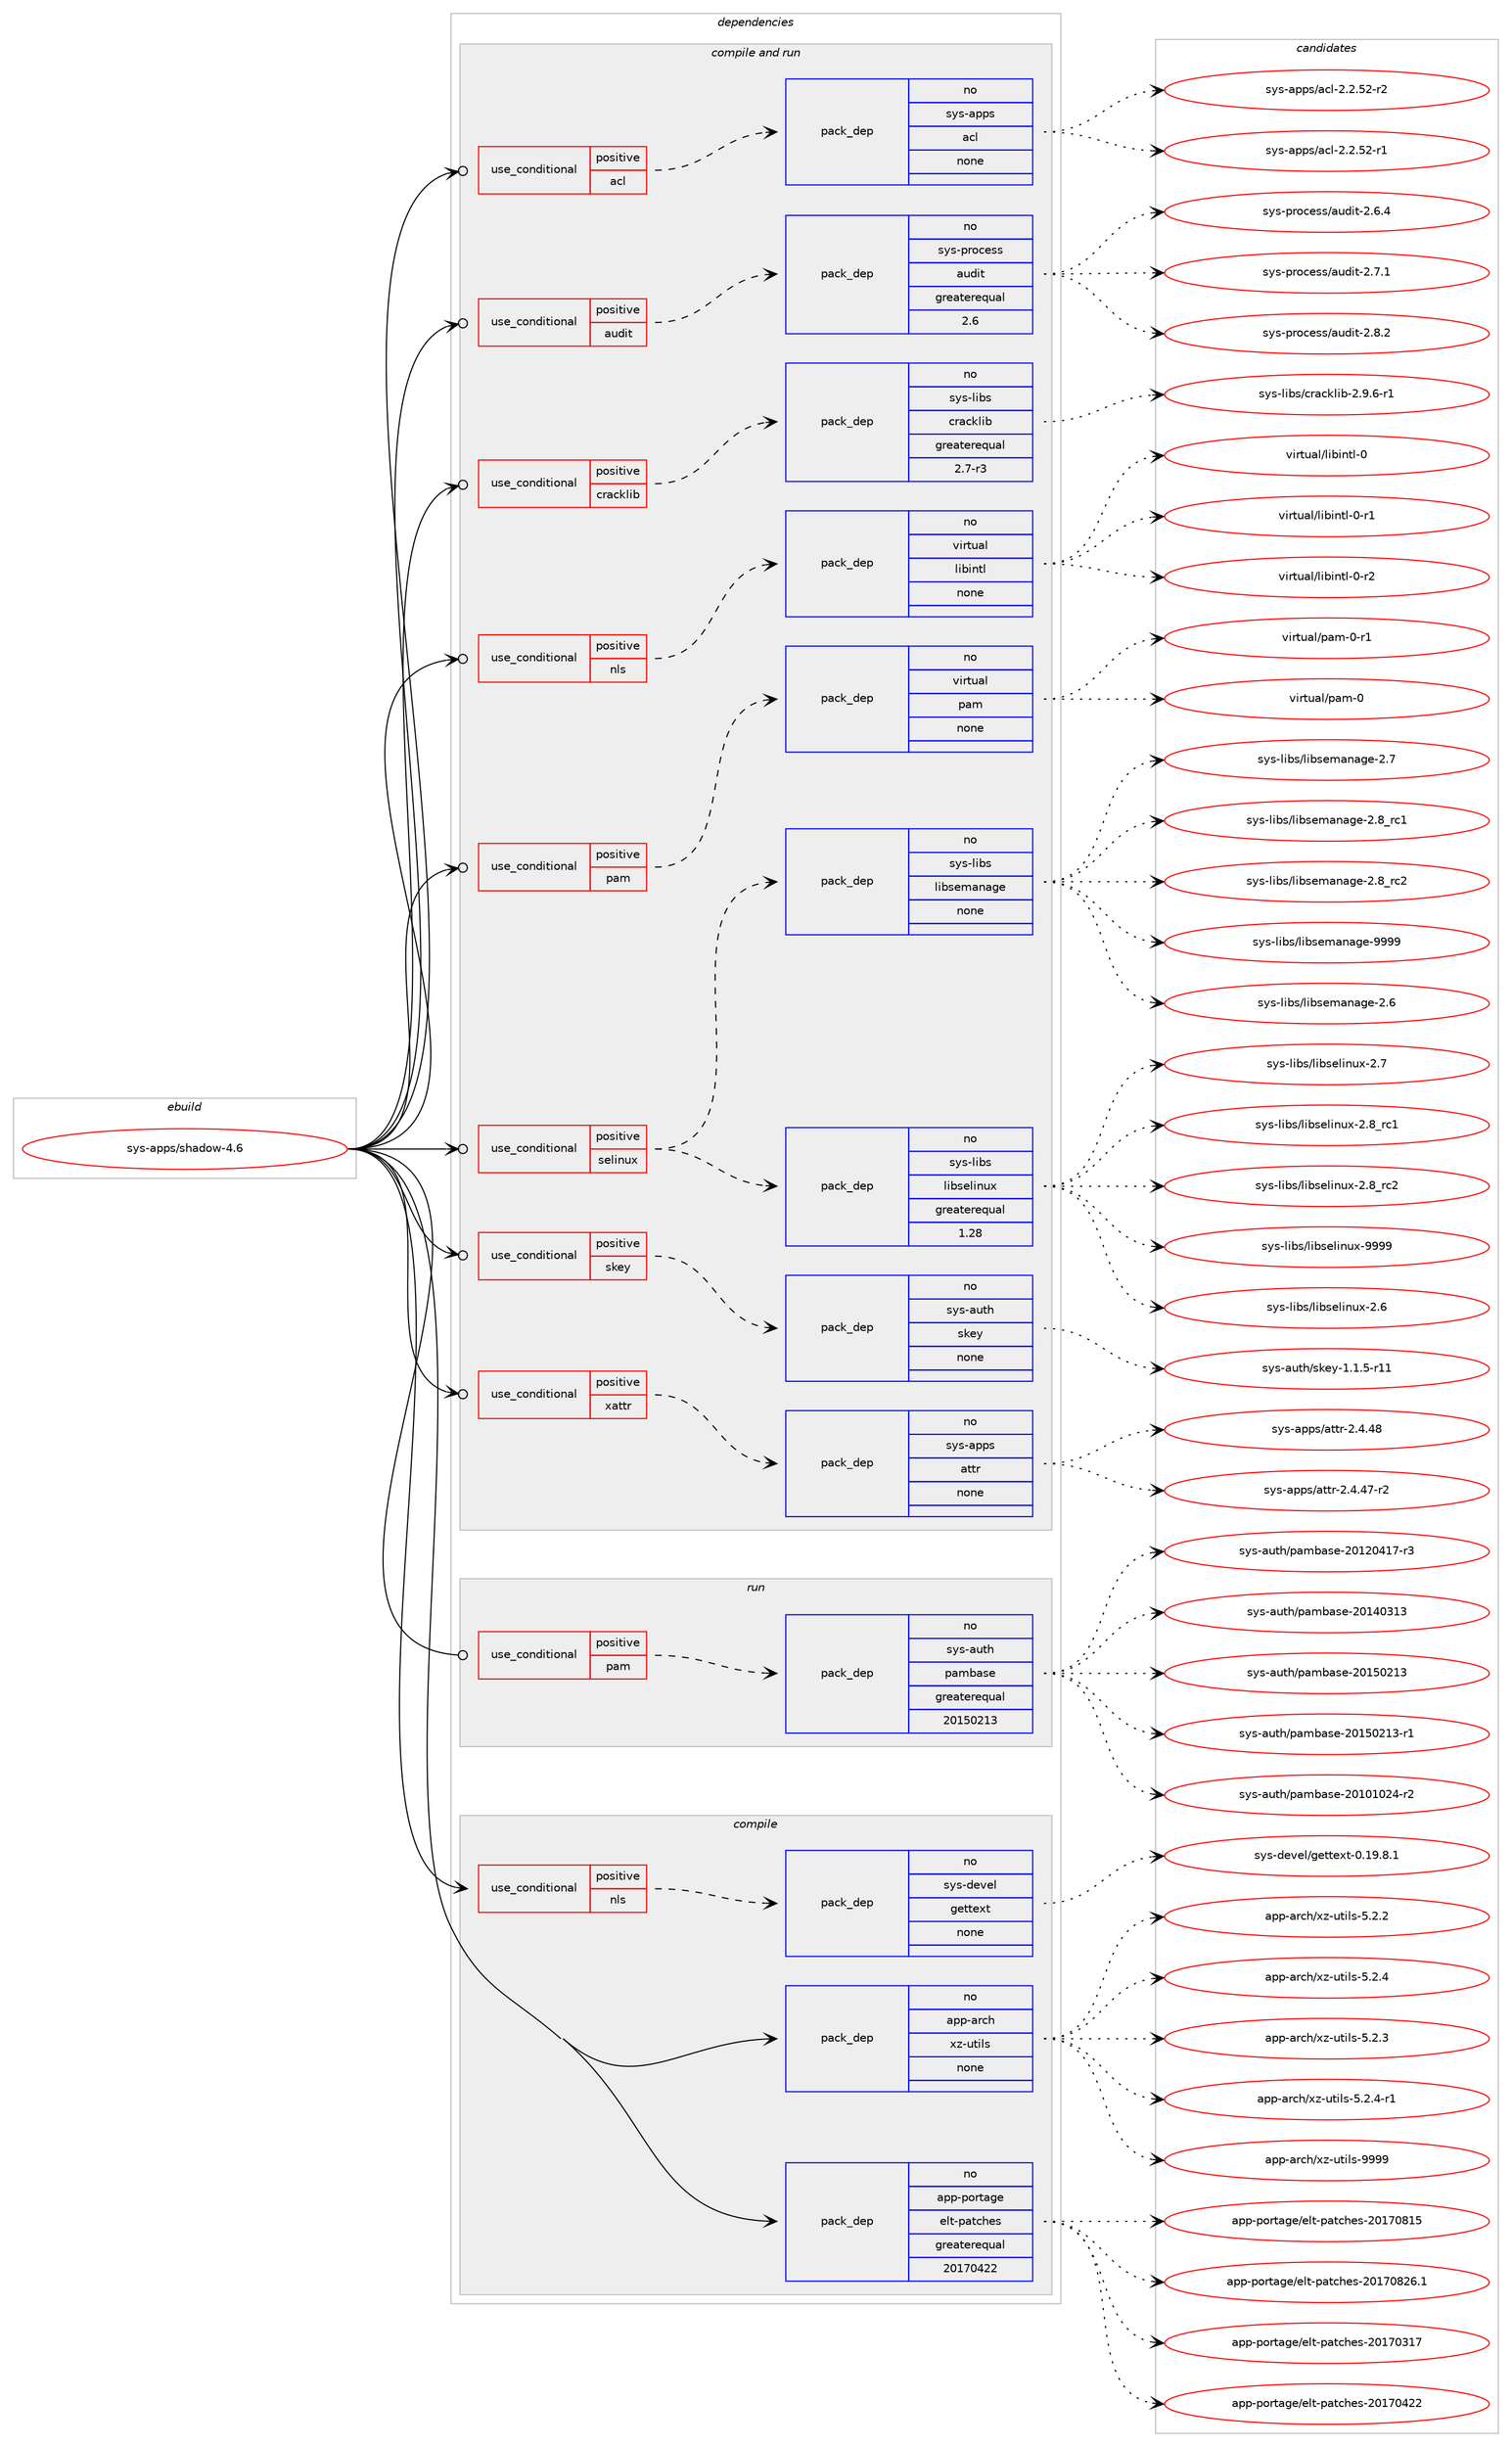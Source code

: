 digraph prolog {

# *************
# Graph options
# *************

newrank=true;
concentrate=true;
compound=true;
graph [rankdir=LR,fontname=Helvetica,fontsize=10,ranksep=1.5];#, ranksep=2.5, nodesep=0.2];
edge  [arrowhead=vee];
node  [fontname=Helvetica,fontsize=10];

# **********
# The ebuild
# **********

subgraph cluster_leftcol {
color=gray;
rank=same;
label=<<i>ebuild</i>>;
id [label="sys-apps/shadow-4.6", color=red, width=4, href="../sys-apps/shadow-4.6.svg"];
}

# ****************
# The dependencies
# ****************

subgraph cluster_midcol {
color=gray;
label=<<i>dependencies</i>>;
subgraph cluster_compile {
fillcolor="#eeeeee";
style=filled;
label=<<i>compile</i>>;
subgraph cond440 {
dependency6729 [label=<<TABLE BORDER="0" CELLBORDER="1" CELLSPACING="0" CELLPADDING="4"><TR><TD ROWSPAN="3" CELLPADDING="10">use_conditional</TD></TR><TR><TD>positive</TD></TR><TR><TD>nls</TD></TR></TABLE>>, shape=none, color=red];
subgraph pack6268 {
dependency6730 [label=<<TABLE BORDER="0" CELLBORDER="1" CELLSPACING="0" CELLPADDING="4" WIDTH="220"><TR><TD ROWSPAN="6" CELLPADDING="30">pack_dep</TD></TR><TR><TD WIDTH="110">no</TD></TR><TR><TD>sys-devel</TD></TR><TR><TD>gettext</TD></TR><TR><TD>none</TD></TR><TR><TD></TD></TR></TABLE>>, shape=none, color=blue];
}
dependency6729:e -> dependency6730:w [weight=20,style="dashed",arrowhead="vee"];
}
id:e -> dependency6729:w [weight=20,style="solid",arrowhead="vee"];
subgraph pack6269 {
dependency6731 [label=<<TABLE BORDER="0" CELLBORDER="1" CELLSPACING="0" CELLPADDING="4" WIDTH="220"><TR><TD ROWSPAN="6" CELLPADDING="30">pack_dep</TD></TR><TR><TD WIDTH="110">no</TD></TR><TR><TD>app-arch</TD></TR><TR><TD>xz-utils</TD></TR><TR><TD>none</TD></TR><TR><TD></TD></TR></TABLE>>, shape=none, color=blue];
}
id:e -> dependency6731:w [weight=20,style="solid",arrowhead="vee"];
subgraph pack6270 {
dependency6732 [label=<<TABLE BORDER="0" CELLBORDER="1" CELLSPACING="0" CELLPADDING="4" WIDTH="220"><TR><TD ROWSPAN="6" CELLPADDING="30">pack_dep</TD></TR><TR><TD WIDTH="110">no</TD></TR><TR><TD>app-portage</TD></TR><TR><TD>elt-patches</TD></TR><TR><TD>greaterequal</TD></TR><TR><TD>20170422</TD></TR></TABLE>>, shape=none, color=blue];
}
id:e -> dependency6732:w [weight=20,style="solid",arrowhead="vee"];
}
subgraph cluster_compileandrun {
fillcolor="#eeeeee";
style=filled;
label=<<i>compile and run</i>>;
subgraph cond441 {
dependency6733 [label=<<TABLE BORDER="0" CELLBORDER="1" CELLSPACING="0" CELLPADDING="4"><TR><TD ROWSPAN="3" CELLPADDING="10">use_conditional</TD></TR><TR><TD>positive</TD></TR><TR><TD>acl</TD></TR></TABLE>>, shape=none, color=red];
subgraph pack6271 {
dependency6734 [label=<<TABLE BORDER="0" CELLBORDER="1" CELLSPACING="0" CELLPADDING="4" WIDTH="220"><TR><TD ROWSPAN="6" CELLPADDING="30">pack_dep</TD></TR><TR><TD WIDTH="110">no</TD></TR><TR><TD>sys-apps</TD></TR><TR><TD>acl</TD></TR><TR><TD>none</TD></TR><TR><TD></TD></TR></TABLE>>, shape=none, color=blue];
}
dependency6733:e -> dependency6734:w [weight=20,style="dashed",arrowhead="vee"];
}
id:e -> dependency6733:w [weight=20,style="solid",arrowhead="odotvee"];
subgraph cond442 {
dependency6735 [label=<<TABLE BORDER="0" CELLBORDER="1" CELLSPACING="0" CELLPADDING="4"><TR><TD ROWSPAN="3" CELLPADDING="10">use_conditional</TD></TR><TR><TD>positive</TD></TR><TR><TD>audit</TD></TR></TABLE>>, shape=none, color=red];
subgraph pack6272 {
dependency6736 [label=<<TABLE BORDER="0" CELLBORDER="1" CELLSPACING="0" CELLPADDING="4" WIDTH="220"><TR><TD ROWSPAN="6" CELLPADDING="30">pack_dep</TD></TR><TR><TD WIDTH="110">no</TD></TR><TR><TD>sys-process</TD></TR><TR><TD>audit</TD></TR><TR><TD>greaterequal</TD></TR><TR><TD>2.6</TD></TR></TABLE>>, shape=none, color=blue];
}
dependency6735:e -> dependency6736:w [weight=20,style="dashed",arrowhead="vee"];
}
id:e -> dependency6735:w [weight=20,style="solid",arrowhead="odotvee"];
subgraph cond443 {
dependency6737 [label=<<TABLE BORDER="0" CELLBORDER="1" CELLSPACING="0" CELLPADDING="4"><TR><TD ROWSPAN="3" CELLPADDING="10">use_conditional</TD></TR><TR><TD>positive</TD></TR><TR><TD>cracklib</TD></TR></TABLE>>, shape=none, color=red];
subgraph pack6273 {
dependency6738 [label=<<TABLE BORDER="0" CELLBORDER="1" CELLSPACING="0" CELLPADDING="4" WIDTH="220"><TR><TD ROWSPAN="6" CELLPADDING="30">pack_dep</TD></TR><TR><TD WIDTH="110">no</TD></TR><TR><TD>sys-libs</TD></TR><TR><TD>cracklib</TD></TR><TR><TD>greaterequal</TD></TR><TR><TD>2.7-r3</TD></TR></TABLE>>, shape=none, color=blue];
}
dependency6737:e -> dependency6738:w [weight=20,style="dashed",arrowhead="vee"];
}
id:e -> dependency6737:w [weight=20,style="solid",arrowhead="odotvee"];
subgraph cond444 {
dependency6739 [label=<<TABLE BORDER="0" CELLBORDER="1" CELLSPACING="0" CELLPADDING="4"><TR><TD ROWSPAN="3" CELLPADDING="10">use_conditional</TD></TR><TR><TD>positive</TD></TR><TR><TD>nls</TD></TR></TABLE>>, shape=none, color=red];
subgraph pack6274 {
dependency6740 [label=<<TABLE BORDER="0" CELLBORDER="1" CELLSPACING="0" CELLPADDING="4" WIDTH="220"><TR><TD ROWSPAN="6" CELLPADDING="30">pack_dep</TD></TR><TR><TD WIDTH="110">no</TD></TR><TR><TD>virtual</TD></TR><TR><TD>libintl</TD></TR><TR><TD>none</TD></TR><TR><TD></TD></TR></TABLE>>, shape=none, color=blue];
}
dependency6739:e -> dependency6740:w [weight=20,style="dashed",arrowhead="vee"];
}
id:e -> dependency6739:w [weight=20,style="solid",arrowhead="odotvee"];
subgraph cond445 {
dependency6741 [label=<<TABLE BORDER="0" CELLBORDER="1" CELLSPACING="0" CELLPADDING="4"><TR><TD ROWSPAN="3" CELLPADDING="10">use_conditional</TD></TR><TR><TD>positive</TD></TR><TR><TD>pam</TD></TR></TABLE>>, shape=none, color=red];
subgraph pack6275 {
dependency6742 [label=<<TABLE BORDER="0" CELLBORDER="1" CELLSPACING="0" CELLPADDING="4" WIDTH="220"><TR><TD ROWSPAN="6" CELLPADDING="30">pack_dep</TD></TR><TR><TD WIDTH="110">no</TD></TR><TR><TD>virtual</TD></TR><TR><TD>pam</TD></TR><TR><TD>none</TD></TR><TR><TD></TD></TR></TABLE>>, shape=none, color=blue];
}
dependency6741:e -> dependency6742:w [weight=20,style="dashed",arrowhead="vee"];
}
id:e -> dependency6741:w [weight=20,style="solid",arrowhead="odotvee"];
subgraph cond446 {
dependency6743 [label=<<TABLE BORDER="0" CELLBORDER="1" CELLSPACING="0" CELLPADDING="4"><TR><TD ROWSPAN="3" CELLPADDING="10">use_conditional</TD></TR><TR><TD>positive</TD></TR><TR><TD>selinux</TD></TR></TABLE>>, shape=none, color=red];
subgraph pack6276 {
dependency6744 [label=<<TABLE BORDER="0" CELLBORDER="1" CELLSPACING="0" CELLPADDING="4" WIDTH="220"><TR><TD ROWSPAN="6" CELLPADDING="30">pack_dep</TD></TR><TR><TD WIDTH="110">no</TD></TR><TR><TD>sys-libs</TD></TR><TR><TD>libselinux</TD></TR><TR><TD>greaterequal</TD></TR><TR><TD>1.28</TD></TR></TABLE>>, shape=none, color=blue];
}
dependency6743:e -> dependency6744:w [weight=20,style="dashed",arrowhead="vee"];
subgraph pack6277 {
dependency6745 [label=<<TABLE BORDER="0" CELLBORDER="1" CELLSPACING="0" CELLPADDING="4" WIDTH="220"><TR><TD ROWSPAN="6" CELLPADDING="30">pack_dep</TD></TR><TR><TD WIDTH="110">no</TD></TR><TR><TD>sys-libs</TD></TR><TR><TD>libsemanage</TD></TR><TR><TD>none</TD></TR><TR><TD></TD></TR></TABLE>>, shape=none, color=blue];
}
dependency6743:e -> dependency6745:w [weight=20,style="dashed",arrowhead="vee"];
}
id:e -> dependency6743:w [weight=20,style="solid",arrowhead="odotvee"];
subgraph cond447 {
dependency6746 [label=<<TABLE BORDER="0" CELLBORDER="1" CELLSPACING="0" CELLPADDING="4"><TR><TD ROWSPAN="3" CELLPADDING="10">use_conditional</TD></TR><TR><TD>positive</TD></TR><TR><TD>skey</TD></TR></TABLE>>, shape=none, color=red];
subgraph pack6278 {
dependency6747 [label=<<TABLE BORDER="0" CELLBORDER="1" CELLSPACING="0" CELLPADDING="4" WIDTH="220"><TR><TD ROWSPAN="6" CELLPADDING="30">pack_dep</TD></TR><TR><TD WIDTH="110">no</TD></TR><TR><TD>sys-auth</TD></TR><TR><TD>skey</TD></TR><TR><TD>none</TD></TR><TR><TD></TD></TR></TABLE>>, shape=none, color=blue];
}
dependency6746:e -> dependency6747:w [weight=20,style="dashed",arrowhead="vee"];
}
id:e -> dependency6746:w [weight=20,style="solid",arrowhead="odotvee"];
subgraph cond448 {
dependency6748 [label=<<TABLE BORDER="0" CELLBORDER="1" CELLSPACING="0" CELLPADDING="4"><TR><TD ROWSPAN="3" CELLPADDING="10">use_conditional</TD></TR><TR><TD>positive</TD></TR><TR><TD>xattr</TD></TR></TABLE>>, shape=none, color=red];
subgraph pack6279 {
dependency6749 [label=<<TABLE BORDER="0" CELLBORDER="1" CELLSPACING="0" CELLPADDING="4" WIDTH="220"><TR><TD ROWSPAN="6" CELLPADDING="30">pack_dep</TD></TR><TR><TD WIDTH="110">no</TD></TR><TR><TD>sys-apps</TD></TR><TR><TD>attr</TD></TR><TR><TD>none</TD></TR><TR><TD></TD></TR></TABLE>>, shape=none, color=blue];
}
dependency6748:e -> dependency6749:w [weight=20,style="dashed",arrowhead="vee"];
}
id:e -> dependency6748:w [weight=20,style="solid",arrowhead="odotvee"];
}
subgraph cluster_run {
fillcolor="#eeeeee";
style=filled;
label=<<i>run</i>>;
subgraph cond449 {
dependency6750 [label=<<TABLE BORDER="0" CELLBORDER="1" CELLSPACING="0" CELLPADDING="4"><TR><TD ROWSPAN="3" CELLPADDING="10">use_conditional</TD></TR><TR><TD>positive</TD></TR><TR><TD>pam</TD></TR></TABLE>>, shape=none, color=red];
subgraph pack6280 {
dependency6751 [label=<<TABLE BORDER="0" CELLBORDER="1" CELLSPACING="0" CELLPADDING="4" WIDTH="220"><TR><TD ROWSPAN="6" CELLPADDING="30">pack_dep</TD></TR><TR><TD WIDTH="110">no</TD></TR><TR><TD>sys-auth</TD></TR><TR><TD>pambase</TD></TR><TR><TD>greaterequal</TD></TR><TR><TD>20150213</TD></TR></TABLE>>, shape=none, color=blue];
}
dependency6750:e -> dependency6751:w [weight=20,style="dashed",arrowhead="vee"];
}
id:e -> dependency6750:w [weight=20,style="solid",arrowhead="odot"];
}
}

# **************
# The candidates
# **************

subgraph cluster_choices {
rank=same;
color=gray;
label=<<i>candidates</i>>;

subgraph choice6268 {
color=black;
nodesep=1;
choice1151211154510010111810110847103101116116101120116454846495746564649 [label="sys-devel/gettext-0.19.8.1", color=red, width=4,href="../sys-devel/gettext-0.19.8.1.svg"];
dependency6730:e -> choice1151211154510010111810110847103101116116101120116454846495746564649:w [style=dotted,weight="100"];
}
subgraph choice6269 {
color=black;
nodesep=1;
choice971121124597114991044712012245117116105108115455346504650 [label="app-arch/xz-utils-5.2.2", color=red, width=4,href="../app-arch/xz-utils-5.2.2.svg"];
choice971121124597114991044712012245117116105108115455346504652 [label="app-arch/xz-utils-5.2.4", color=red, width=4,href="../app-arch/xz-utils-5.2.4.svg"];
choice971121124597114991044712012245117116105108115455346504651 [label="app-arch/xz-utils-5.2.3", color=red, width=4,href="../app-arch/xz-utils-5.2.3.svg"];
choice9711211245971149910447120122451171161051081154553465046524511449 [label="app-arch/xz-utils-5.2.4-r1", color=red, width=4,href="../app-arch/xz-utils-5.2.4-r1.svg"];
choice9711211245971149910447120122451171161051081154557575757 [label="app-arch/xz-utils-9999", color=red, width=4,href="../app-arch/xz-utils-9999.svg"];
dependency6731:e -> choice971121124597114991044712012245117116105108115455346504650:w [style=dotted,weight="100"];
dependency6731:e -> choice971121124597114991044712012245117116105108115455346504652:w [style=dotted,weight="100"];
dependency6731:e -> choice971121124597114991044712012245117116105108115455346504651:w [style=dotted,weight="100"];
dependency6731:e -> choice9711211245971149910447120122451171161051081154553465046524511449:w [style=dotted,weight="100"];
dependency6731:e -> choice9711211245971149910447120122451171161051081154557575757:w [style=dotted,weight="100"];
}
subgraph choice6270 {
color=black;
nodesep=1;
choice97112112451121111141169710310147101108116451129711699104101115455048495548514955 [label="app-portage/elt-patches-20170317", color=red, width=4,href="../app-portage/elt-patches-20170317.svg"];
choice97112112451121111141169710310147101108116451129711699104101115455048495548525050 [label="app-portage/elt-patches-20170422", color=red, width=4,href="../app-portage/elt-patches-20170422.svg"];
choice97112112451121111141169710310147101108116451129711699104101115455048495548564953 [label="app-portage/elt-patches-20170815", color=red, width=4,href="../app-portage/elt-patches-20170815.svg"];
choice971121124511211111411697103101471011081164511297116991041011154550484955485650544649 [label="app-portage/elt-patches-20170826.1", color=red, width=4,href="../app-portage/elt-patches-20170826.1.svg"];
dependency6732:e -> choice97112112451121111141169710310147101108116451129711699104101115455048495548514955:w [style=dotted,weight="100"];
dependency6732:e -> choice97112112451121111141169710310147101108116451129711699104101115455048495548525050:w [style=dotted,weight="100"];
dependency6732:e -> choice97112112451121111141169710310147101108116451129711699104101115455048495548564953:w [style=dotted,weight="100"];
dependency6732:e -> choice971121124511211111411697103101471011081164511297116991041011154550484955485650544649:w [style=dotted,weight="100"];
}
subgraph choice6271 {
color=black;
nodesep=1;
choice1151211154597112112115479799108455046504653504511449 [label="sys-apps/acl-2.2.52-r1", color=red, width=4,href="../sys-apps/acl-2.2.52-r1.svg"];
choice1151211154597112112115479799108455046504653504511450 [label="sys-apps/acl-2.2.52-r2", color=red, width=4,href="../sys-apps/acl-2.2.52-r2.svg"];
dependency6734:e -> choice1151211154597112112115479799108455046504653504511449:w [style=dotted,weight="100"];
dependency6734:e -> choice1151211154597112112115479799108455046504653504511450:w [style=dotted,weight="100"];
}
subgraph choice6272 {
color=black;
nodesep=1;
choice11512111545112114111991011151154797117100105116455046544652 [label="sys-process/audit-2.6.4", color=red, width=4,href="../sys-process/audit-2.6.4.svg"];
choice11512111545112114111991011151154797117100105116455046554649 [label="sys-process/audit-2.7.1", color=red, width=4,href="../sys-process/audit-2.7.1.svg"];
choice11512111545112114111991011151154797117100105116455046564650 [label="sys-process/audit-2.8.2", color=red, width=4,href="../sys-process/audit-2.8.2.svg"];
dependency6736:e -> choice11512111545112114111991011151154797117100105116455046544652:w [style=dotted,weight="100"];
dependency6736:e -> choice11512111545112114111991011151154797117100105116455046554649:w [style=dotted,weight="100"];
dependency6736:e -> choice11512111545112114111991011151154797117100105116455046564650:w [style=dotted,weight="100"];
}
subgraph choice6273 {
color=black;
nodesep=1;
choice115121115451081059811547991149799107108105984550465746544511449 [label="sys-libs/cracklib-2.9.6-r1", color=red, width=4,href="../sys-libs/cracklib-2.9.6-r1.svg"];
dependency6738:e -> choice115121115451081059811547991149799107108105984550465746544511449:w [style=dotted,weight="100"];
}
subgraph choice6274 {
color=black;
nodesep=1;
choice1181051141161179710847108105981051101161084548 [label="virtual/libintl-0", color=red, width=4,href="../virtual/libintl-0.svg"];
choice11810511411611797108471081059810511011610845484511449 [label="virtual/libintl-0-r1", color=red, width=4,href="../virtual/libintl-0-r1.svg"];
choice11810511411611797108471081059810511011610845484511450 [label="virtual/libintl-0-r2", color=red, width=4,href="../virtual/libintl-0-r2.svg"];
dependency6740:e -> choice1181051141161179710847108105981051101161084548:w [style=dotted,weight="100"];
dependency6740:e -> choice11810511411611797108471081059810511011610845484511449:w [style=dotted,weight="100"];
dependency6740:e -> choice11810511411611797108471081059810511011610845484511450:w [style=dotted,weight="100"];
}
subgraph choice6275 {
color=black;
nodesep=1;
choice1181051141161179710847112971094548 [label="virtual/pam-0", color=red, width=4,href="../virtual/pam-0.svg"];
choice11810511411611797108471129710945484511449 [label="virtual/pam-0-r1", color=red, width=4,href="../virtual/pam-0-r1.svg"];
dependency6742:e -> choice1181051141161179710847112971094548:w [style=dotted,weight="100"];
dependency6742:e -> choice11810511411611797108471129710945484511449:w [style=dotted,weight="100"];
}
subgraph choice6276 {
color=black;
nodesep=1;
choice1151211154510810598115471081059811510110810511011712045504654 [label="sys-libs/libselinux-2.6", color=red, width=4,href="../sys-libs/libselinux-2.6.svg"];
choice1151211154510810598115471081059811510110810511011712045504655 [label="sys-libs/libselinux-2.7", color=red, width=4,href="../sys-libs/libselinux-2.7.svg"];
choice1151211154510810598115471081059811510110810511011712045504656951149949 [label="sys-libs/libselinux-2.8_rc1", color=red, width=4,href="../sys-libs/libselinux-2.8_rc1.svg"];
choice1151211154510810598115471081059811510110810511011712045504656951149950 [label="sys-libs/libselinux-2.8_rc2", color=red, width=4,href="../sys-libs/libselinux-2.8_rc2.svg"];
choice115121115451081059811547108105981151011081051101171204557575757 [label="sys-libs/libselinux-9999", color=red, width=4,href="../sys-libs/libselinux-9999.svg"];
dependency6744:e -> choice1151211154510810598115471081059811510110810511011712045504654:w [style=dotted,weight="100"];
dependency6744:e -> choice1151211154510810598115471081059811510110810511011712045504655:w [style=dotted,weight="100"];
dependency6744:e -> choice1151211154510810598115471081059811510110810511011712045504656951149949:w [style=dotted,weight="100"];
dependency6744:e -> choice1151211154510810598115471081059811510110810511011712045504656951149950:w [style=dotted,weight="100"];
dependency6744:e -> choice115121115451081059811547108105981151011081051101171204557575757:w [style=dotted,weight="100"];
}
subgraph choice6277 {
color=black;
nodesep=1;
choice11512111545108105981154710810598115101109971109710310145504654 [label="sys-libs/libsemanage-2.6", color=red, width=4,href="../sys-libs/libsemanage-2.6.svg"];
choice11512111545108105981154710810598115101109971109710310145504655 [label="sys-libs/libsemanage-2.7", color=red, width=4,href="../sys-libs/libsemanage-2.7.svg"];
choice11512111545108105981154710810598115101109971109710310145504656951149949 [label="sys-libs/libsemanage-2.8_rc1", color=red, width=4,href="../sys-libs/libsemanage-2.8_rc1.svg"];
choice11512111545108105981154710810598115101109971109710310145504656951149950 [label="sys-libs/libsemanage-2.8_rc2", color=red, width=4,href="../sys-libs/libsemanage-2.8_rc2.svg"];
choice1151211154510810598115471081059811510110997110971031014557575757 [label="sys-libs/libsemanage-9999", color=red, width=4,href="../sys-libs/libsemanage-9999.svg"];
dependency6745:e -> choice11512111545108105981154710810598115101109971109710310145504654:w [style=dotted,weight="100"];
dependency6745:e -> choice11512111545108105981154710810598115101109971109710310145504655:w [style=dotted,weight="100"];
dependency6745:e -> choice11512111545108105981154710810598115101109971109710310145504656951149949:w [style=dotted,weight="100"];
dependency6745:e -> choice11512111545108105981154710810598115101109971109710310145504656951149950:w [style=dotted,weight="100"];
dependency6745:e -> choice1151211154510810598115471081059811510110997110971031014557575757:w [style=dotted,weight="100"];
}
subgraph choice6278 {
color=black;
nodesep=1;
choice115121115459711711610447115107101121454946494653451144949 [label="sys-auth/skey-1.1.5-r11", color=red, width=4,href="../sys-auth/skey-1.1.5-r11.svg"];
dependency6747:e -> choice115121115459711711610447115107101121454946494653451144949:w [style=dotted,weight="100"];
}
subgraph choice6279 {
color=black;
nodesep=1;
choice11512111545971121121154797116116114455046524652554511450 [label="sys-apps/attr-2.4.47-r2", color=red, width=4,href="../sys-apps/attr-2.4.47-r2.svg"];
choice1151211154597112112115479711611611445504652465256 [label="sys-apps/attr-2.4.48", color=red, width=4,href="../sys-apps/attr-2.4.48.svg"];
dependency6749:e -> choice11512111545971121121154797116116114455046524652554511450:w [style=dotted,weight="100"];
dependency6749:e -> choice1151211154597112112115479711611611445504652465256:w [style=dotted,weight="100"];
}
subgraph choice6280 {
color=black;
nodesep=1;
choice1151211154597117116104471129710998971151014550484948494850524511450 [label="sys-auth/pambase-20101024-r2", color=red, width=4,href="../sys-auth/pambase-20101024-r2.svg"];
choice1151211154597117116104471129710998971151014550484950485249554511451 [label="sys-auth/pambase-20120417-r3", color=red, width=4,href="../sys-auth/pambase-20120417-r3.svg"];
choice115121115459711711610447112971099897115101455048495248514951 [label="sys-auth/pambase-20140313", color=red, width=4,href="../sys-auth/pambase-20140313.svg"];
choice115121115459711711610447112971099897115101455048495348504951 [label="sys-auth/pambase-20150213", color=red, width=4,href="../sys-auth/pambase-20150213.svg"];
choice1151211154597117116104471129710998971151014550484953485049514511449 [label="sys-auth/pambase-20150213-r1", color=red, width=4,href="../sys-auth/pambase-20150213-r1.svg"];
dependency6751:e -> choice1151211154597117116104471129710998971151014550484948494850524511450:w [style=dotted,weight="100"];
dependency6751:e -> choice1151211154597117116104471129710998971151014550484950485249554511451:w [style=dotted,weight="100"];
dependency6751:e -> choice115121115459711711610447112971099897115101455048495248514951:w [style=dotted,weight="100"];
dependency6751:e -> choice115121115459711711610447112971099897115101455048495348504951:w [style=dotted,weight="100"];
dependency6751:e -> choice1151211154597117116104471129710998971151014550484953485049514511449:w [style=dotted,weight="100"];
}
}

}
